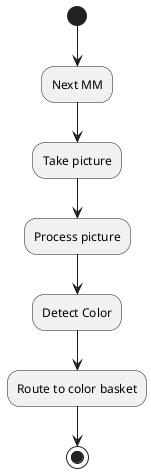 @startuml
(*)  --> Next MM
--> Take picture
--> Process picture
--> Detect Color
--> Route to color basket

/'
If "input is verbose" then
--> [Yes] "turn on verbosity"
--> "run command"
else
--> "run command"
Endif
'/
-->(*)
@enduml